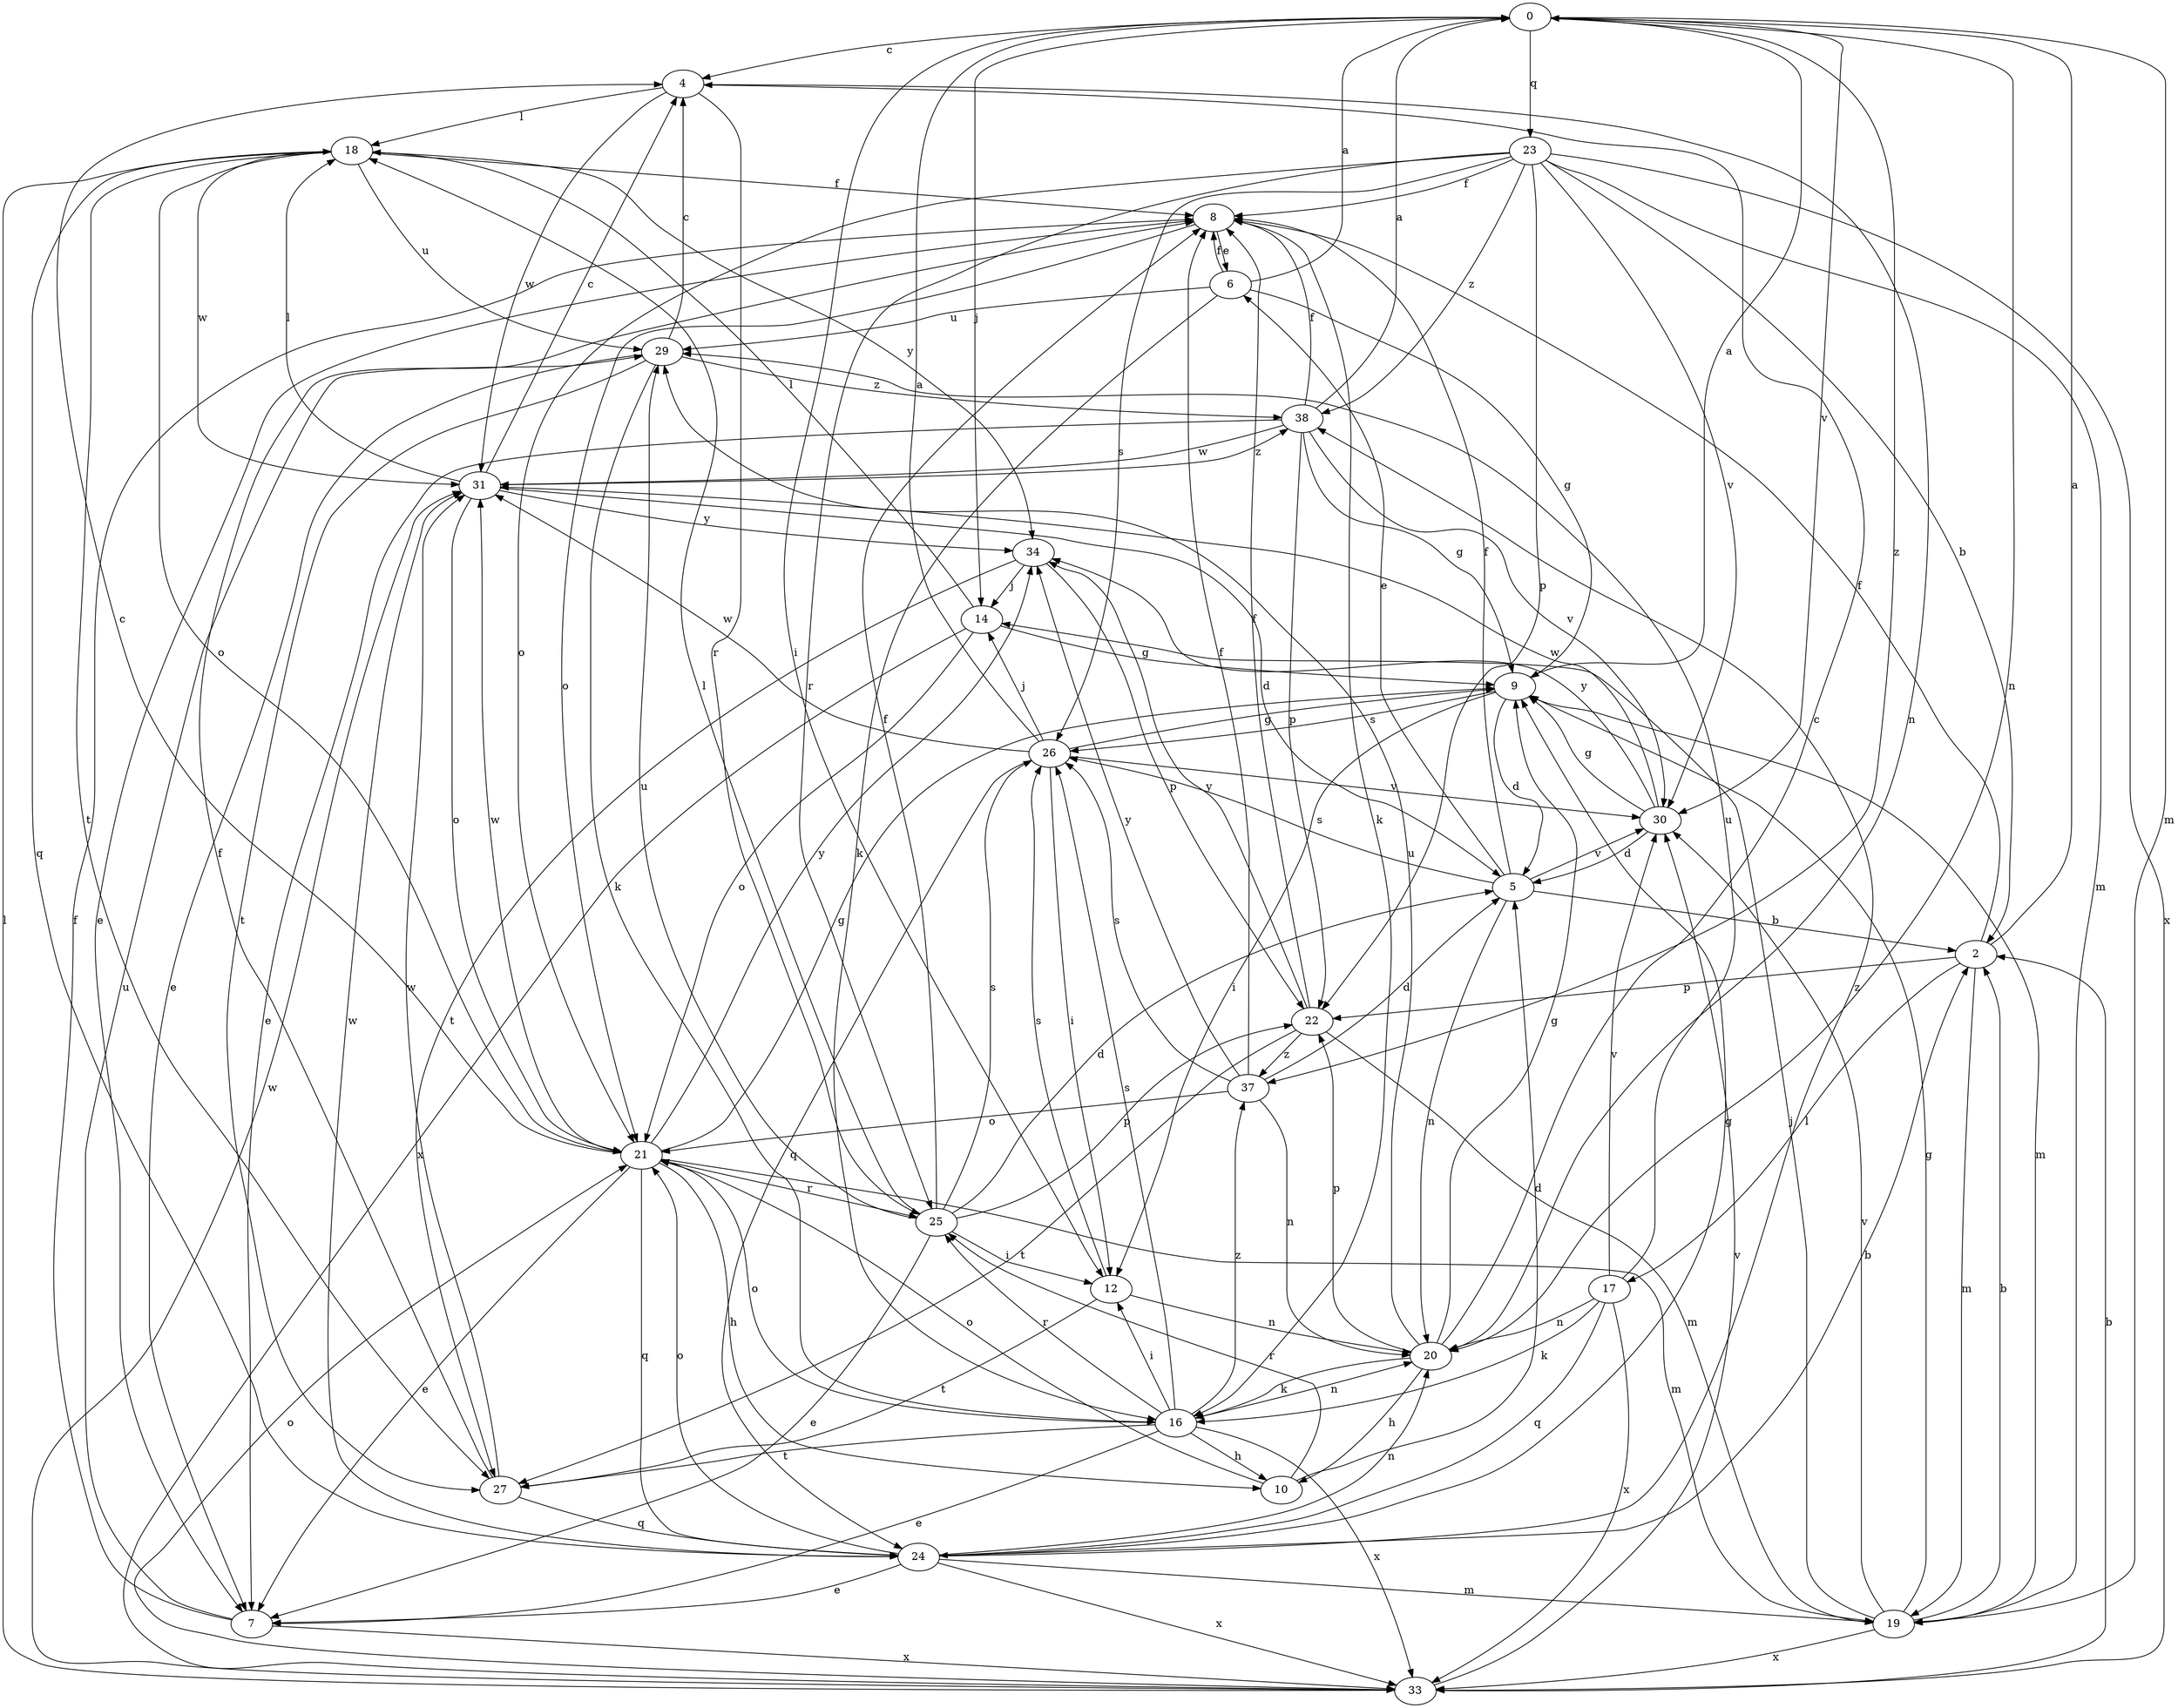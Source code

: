 strict digraph  {
0;
2;
4;
5;
6;
7;
8;
9;
10;
12;
14;
16;
17;
18;
19;
20;
21;
22;
23;
24;
25;
26;
27;
29;
30;
31;
33;
34;
37;
38;
0 -> 4  [label=c];
0 -> 12  [label=i];
0 -> 14  [label=j];
0 -> 19  [label=m];
0 -> 20  [label=n];
0 -> 23  [label=q];
0 -> 30  [label=v];
0 -> 37  [label=z];
2 -> 0  [label=a];
2 -> 8  [label=f];
2 -> 17  [label=l];
2 -> 19  [label=m];
2 -> 22  [label=p];
4 -> 18  [label=l];
4 -> 20  [label=n];
4 -> 25  [label=r];
4 -> 31  [label=w];
5 -> 2  [label=b];
5 -> 6  [label=e];
5 -> 8  [label=f];
5 -> 20  [label=n];
5 -> 26  [label=s];
5 -> 30  [label=v];
6 -> 0  [label=a];
6 -> 8  [label=f];
6 -> 9  [label=g];
6 -> 16  [label=k];
6 -> 29  [label=u];
7 -> 8  [label=f];
7 -> 29  [label=u];
7 -> 33  [label=x];
8 -> 6  [label=e];
8 -> 7  [label=e];
8 -> 16  [label=k];
8 -> 21  [label=o];
9 -> 0  [label=a];
9 -> 5  [label=d];
9 -> 12  [label=i];
9 -> 19  [label=m];
9 -> 26  [label=s];
10 -> 5  [label=d];
10 -> 21  [label=o];
10 -> 25  [label=r];
12 -> 20  [label=n];
12 -> 26  [label=s];
12 -> 27  [label=t];
14 -> 9  [label=g];
14 -> 18  [label=l];
14 -> 21  [label=o];
14 -> 33  [label=x];
16 -> 7  [label=e];
16 -> 10  [label=h];
16 -> 12  [label=i];
16 -> 20  [label=n];
16 -> 21  [label=o];
16 -> 25  [label=r];
16 -> 26  [label=s];
16 -> 27  [label=t];
16 -> 33  [label=x];
16 -> 37  [label=z];
17 -> 16  [label=k];
17 -> 20  [label=n];
17 -> 24  [label=q];
17 -> 29  [label=u];
17 -> 30  [label=v];
17 -> 33  [label=x];
18 -> 8  [label=f];
18 -> 21  [label=o];
18 -> 24  [label=q];
18 -> 27  [label=t];
18 -> 29  [label=u];
18 -> 31  [label=w];
18 -> 34  [label=y];
19 -> 2  [label=b];
19 -> 9  [label=g];
19 -> 14  [label=j];
19 -> 30  [label=v];
19 -> 33  [label=x];
20 -> 4  [label=c];
20 -> 9  [label=g];
20 -> 10  [label=h];
20 -> 16  [label=k];
20 -> 22  [label=p];
20 -> 29  [label=u];
21 -> 4  [label=c];
21 -> 7  [label=e];
21 -> 9  [label=g];
21 -> 10  [label=h];
21 -> 19  [label=m];
21 -> 24  [label=q];
21 -> 25  [label=r];
21 -> 31  [label=w];
21 -> 34  [label=y];
22 -> 8  [label=f];
22 -> 19  [label=m];
22 -> 27  [label=t];
22 -> 34  [label=y];
22 -> 37  [label=z];
23 -> 2  [label=b];
23 -> 8  [label=f];
23 -> 19  [label=m];
23 -> 21  [label=o];
23 -> 22  [label=p];
23 -> 25  [label=r];
23 -> 26  [label=s];
23 -> 30  [label=v];
23 -> 33  [label=x];
23 -> 38  [label=z];
24 -> 2  [label=b];
24 -> 7  [label=e];
24 -> 9  [label=g];
24 -> 19  [label=m];
24 -> 20  [label=n];
24 -> 21  [label=o];
24 -> 31  [label=w];
24 -> 33  [label=x];
24 -> 38  [label=z];
25 -> 5  [label=d];
25 -> 7  [label=e];
25 -> 8  [label=f];
25 -> 12  [label=i];
25 -> 18  [label=l];
25 -> 22  [label=p];
25 -> 26  [label=s];
25 -> 29  [label=u];
26 -> 0  [label=a];
26 -> 9  [label=g];
26 -> 12  [label=i];
26 -> 14  [label=j];
26 -> 24  [label=q];
26 -> 30  [label=v];
26 -> 31  [label=w];
27 -> 8  [label=f];
27 -> 24  [label=q];
27 -> 31  [label=w];
29 -> 4  [label=c];
29 -> 7  [label=e];
29 -> 16  [label=k];
29 -> 27  [label=t];
29 -> 38  [label=z];
30 -> 5  [label=d];
30 -> 9  [label=g];
30 -> 31  [label=w];
30 -> 34  [label=y];
31 -> 4  [label=c];
31 -> 5  [label=d];
31 -> 18  [label=l];
31 -> 21  [label=o];
31 -> 34  [label=y];
31 -> 38  [label=z];
33 -> 2  [label=b];
33 -> 18  [label=l];
33 -> 21  [label=o];
33 -> 30  [label=v];
33 -> 31  [label=w];
34 -> 14  [label=j];
34 -> 22  [label=p];
34 -> 27  [label=t];
37 -> 5  [label=d];
37 -> 8  [label=f];
37 -> 20  [label=n];
37 -> 21  [label=o];
37 -> 26  [label=s];
37 -> 34  [label=y];
38 -> 0  [label=a];
38 -> 7  [label=e];
38 -> 8  [label=f];
38 -> 9  [label=g];
38 -> 22  [label=p];
38 -> 30  [label=v];
38 -> 31  [label=w];
}
